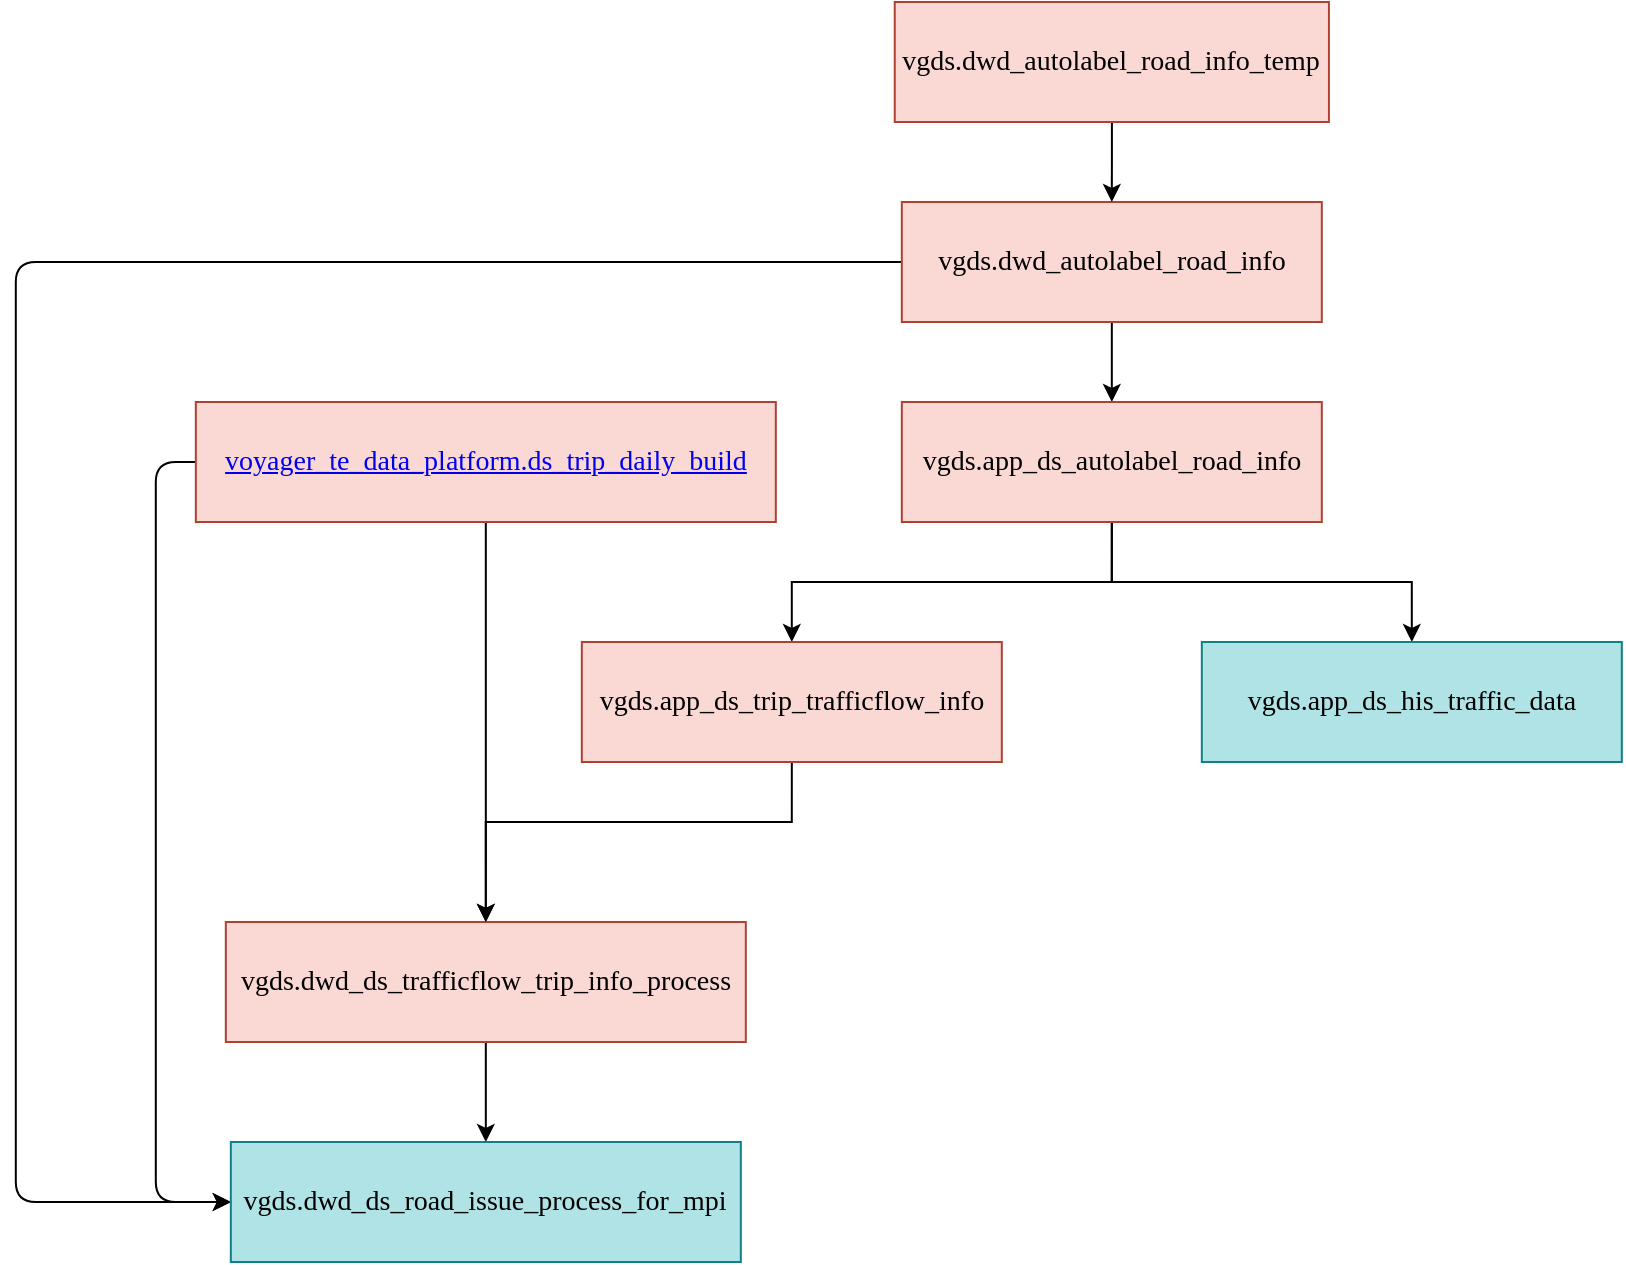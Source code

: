 <mxfile version="20.0.3" type="github">
  <diagram id="PCE04gKSIc9GarCxbXwr" name="Page-1">
    <mxGraphModel dx="1692" dy="970" grid="1" gridSize="10" guides="1" tooltips="1" connect="1" arrows="1" fold="1" page="1" pageScale="1" pageWidth="827" pageHeight="1169" math="0" shadow="0">
      <root>
        <mxCell id="0" />
        <mxCell id="1" parent="0" />
        <mxCell id="QBfM4OdrTJ3WQ4Gd_CfI-7" value="" style="edgeStyle=orthogonalEdgeStyle;rounded=0;orthogonalLoop=1;jettySize=auto;html=1;fontFamily=Times New Roman;fontSize=14;sketch=0;shadow=0;" edge="1" parent="1" source="QBfM4OdrTJ3WQ4Gd_CfI-1" target="QBfM4OdrTJ3WQ4Gd_CfI-4">
          <mxGeometry relative="1" as="geometry" />
        </mxCell>
        <mxCell id="QBfM4OdrTJ3WQ4Gd_CfI-22" style="edgeStyle=orthogonalEdgeStyle;curved=0;rounded=1;sketch=0;orthogonalLoop=1;jettySize=auto;html=1;exitX=0;exitY=0.5;exitDx=0;exitDy=0;entryX=0;entryY=0.5;entryDx=0;entryDy=0;shadow=0;" edge="1" parent="1" source="QBfM4OdrTJ3WQ4Gd_CfI-1" target="QBfM4OdrTJ3WQ4Gd_CfI-16">
          <mxGeometry relative="1" as="geometry">
            <Array as="points">
              <mxPoint x="279.91" y="370" />
              <mxPoint x="279.91" y="840" />
            </Array>
          </mxGeometry>
        </mxCell>
        <mxCell id="QBfM4OdrTJ3WQ4Gd_CfI-1" value="vgds.dwd_autolabel_road_info" style="rounded=0;whiteSpace=wrap;html=1;fontFamily=Times New Roman;fontSize=14;sketch=0;shadow=0;fillColor=#fad9d5;strokeColor=#ae4132;" vertex="1" parent="1">
          <mxGeometry x="722.91" y="340" width="210" height="60" as="geometry" />
        </mxCell>
        <mxCell id="QBfM4OdrTJ3WQ4Gd_CfI-3" value="" style="edgeStyle=orthogonalEdgeStyle;rounded=0;orthogonalLoop=1;jettySize=auto;html=1;fontFamily=Times New Roman;fontSize=14;sketch=0;shadow=0;" edge="1" parent="1" source="QBfM4OdrTJ3WQ4Gd_CfI-2" target="QBfM4OdrTJ3WQ4Gd_CfI-1">
          <mxGeometry relative="1" as="geometry" />
        </mxCell>
        <mxCell id="QBfM4OdrTJ3WQ4Gd_CfI-2" value="vgds.dwd_autolabel_road_info_temp" style="rounded=0;whiteSpace=wrap;html=1;fontFamily=Times New Roman;fontSize=14;sketch=0;shadow=0;fillColor=#fad9d5;strokeColor=#ae4132;" vertex="1" parent="1">
          <mxGeometry x="719.37" y="240" width="217.09" height="60" as="geometry" />
        </mxCell>
        <mxCell id="QBfM4OdrTJ3WQ4Gd_CfI-8" style="edgeStyle=orthogonalEdgeStyle;rounded=0;orthogonalLoop=1;jettySize=auto;html=1;exitX=0.5;exitY=1;exitDx=0;exitDy=0;fontFamily=Times New Roman;fontSize=14;sketch=0;shadow=0;" edge="1" parent="1" source="QBfM4OdrTJ3WQ4Gd_CfI-4" target="QBfM4OdrTJ3WQ4Gd_CfI-5">
          <mxGeometry relative="1" as="geometry" />
        </mxCell>
        <mxCell id="QBfM4OdrTJ3WQ4Gd_CfI-9" style="edgeStyle=orthogonalEdgeStyle;rounded=0;orthogonalLoop=1;jettySize=auto;html=1;exitX=0.5;exitY=1;exitDx=0;exitDy=0;entryX=0.5;entryY=0;entryDx=0;entryDy=0;fontFamily=Times New Roman;fontSize=14;sketch=0;shadow=0;" edge="1" parent="1" source="QBfM4OdrTJ3WQ4Gd_CfI-4" target="QBfM4OdrTJ3WQ4Gd_CfI-6">
          <mxGeometry relative="1" as="geometry" />
        </mxCell>
        <mxCell id="QBfM4OdrTJ3WQ4Gd_CfI-4" value="vgds.app_ds_autolabel_road_info" style="rounded=0;whiteSpace=wrap;html=1;fontFamily=Times New Roman;fontSize=14;sketch=0;shadow=0;fillColor=#fad9d5;strokeColor=#ae4132;" vertex="1" parent="1">
          <mxGeometry x="722.91" y="440" width="210" height="60" as="geometry" />
        </mxCell>
        <mxCell id="QBfM4OdrTJ3WQ4Gd_CfI-12" style="edgeStyle=orthogonalEdgeStyle;rounded=0;orthogonalLoop=1;jettySize=auto;html=1;exitX=0.5;exitY=1;exitDx=0;exitDy=0;entryX=0.5;entryY=0;entryDx=0;entryDy=0;fontFamily=Times New Roman;fontSize=14;sketch=0;shadow=0;" edge="1" parent="1" source="QBfM4OdrTJ3WQ4Gd_CfI-5" target="QBfM4OdrTJ3WQ4Gd_CfI-10">
          <mxGeometry relative="1" as="geometry">
            <Array as="points">
              <mxPoint x="667.91" y="650" />
              <mxPoint x="514.91" y="650" />
            </Array>
          </mxGeometry>
        </mxCell>
        <mxCell id="QBfM4OdrTJ3WQ4Gd_CfI-5" value="&lt;div style=&quot;font-size: 14px;&quot;&gt;vgds.app_ds_trip_trafficflow_info&lt;/div&gt;" style="rounded=0;whiteSpace=wrap;html=1;fontFamily=Times New Roman;fontSize=14;sketch=0;shadow=0;fillColor=#fad9d5;strokeColor=#ae4132;" vertex="1" parent="1">
          <mxGeometry x="562.91" y="560" width="210" height="60" as="geometry" />
        </mxCell>
        <mxCell id="QBfM4OdrTJ3WQ4Gd_CfI-6" value="&lt;div style=&quot;font-size: 14px;&quot;&gt;vgds.app_ds_his_traffic_data&lt;/div&gt;" style="rounded=0;whiteSpace=wrap;html=1;fontFamily=Times New Roman;fontSize=14;sketch=0;shadow=0;fillColor=#b0e3e6;strokeColor=#0e8088;" vertex="1" parent="1">
          <mxGeometry x="872.91" y="560" width="210" height="60" as="geometry" />
        </mxCell>
        <mxCell id="QBfM4OdrTJ3WQ4Gd_CfI-17" value="" style="edgeStyle=orthogonalEdgeStyle;curved=0;rounded=1;sketch=0;orthogonalLoop=1;jettySize=auto;html=1;shadow=0;" edge="1" parent="1" source="QBfM4OdrTJ3WQ4Gd_CfI-10" target="QBfM4OdrTJ3WQ4Gd_CfI-16">
          <mxGeometry relative="1" as="geometry" />
        </mxCell>
        <mxCell id="QBfM4OdrTJ3WQ4Gd_CfI-10" value="vgds.dwd_ds_trafficflow_trip_info_process" style="rounded=0;whiteSpace=wrap;html=1;fontFamily=Times New Roman;fontSize=14;sketch=0;shadow=0;fillColor=#fad9d5;strokeColor=#ae4132;" vertex="1" parent="1">
          <mxGeometry x="384.91" y="700" width="260" height="60" as="geometry" />
        </mxCell>
        <mxCell id="QBfM4OdrTJ3WQ4Gd_CfI-20" style="edgeStyle=orthogonalEdgeStyle;curved=0;rounded=1;sketch=0;orthogonalLoop=1;jettySize=auto;html=1;exitX=0.5;exitY=1;exitDx=0;exitDy=0;shadow=0;" edge="1" parent="1" source="QBfM4OdrTJ3WQ4Gd_CfI-13" target="QBfM4OdrTJ3WQ4Gd_CfI-10">
          <mxGeometry relative="1" as="geometry" />
        </mxCell>
        <mxCell id="QBfM4OdrTJ3WQ4Gd_CfI-21" style="edgeStyle=orthogonalEdgeStyle;curved=0;rounded=1;sketch=0;orthogonalLoop=1;jettySize=auto;html=1;exitX=0;exitY=0.5;exitDx=0;exitDy=0;entryX=0;entryY=0.5;entryDx=0;entryDy=0;shadow=0;" edge="1" parent="1" source="QBfM4OdrTJ3WQ4Gd_CfI-13" target="QBfM4OdrTJ3WQ4Gd_CfI-16">
          <mxGeometry relative="1" as="geometry" />
        </mxCell>
        <mxCell id="QBfM4OdrTJ3WQ4Gd_CfI-13" value="&lt;a&gt;voyager_te_data_platform.ds_trip_daily_build&lt;/a&gt;" style="rounded=0;whiteSpace=wrap;html=1;fontFamily=Times New Roman;fontSize=14;sketch=0;shadow=0;fillColor=#fad9d5;strokeColor=#ae4132;" vertex="1" parent="1">
          <mxGeometry x="369.91" y="440" width="290" height="60" as="geometry" />
        </mxCell>
        <mxCell id="QBfM4OdrTJ3WQ4Gd_CfI-16" value="vgds.dwd_ds_road_issue_process_for_mpi" style="rounded=0;whiteSpace=wrap;html=1;fontFamily=Times New Roman;fontSize=14;sketch=0;shadow=0;fillColor=#b0e3e6;strokeColor=#0e8088;" vertex="1" parent="1">
          <mxGeometry x="387.41" y="810" width="255" height="60" as="geometry" />
        </mxCell>
      </root>
    </mxGraphModel>
  </diagram>
</mxfile>
